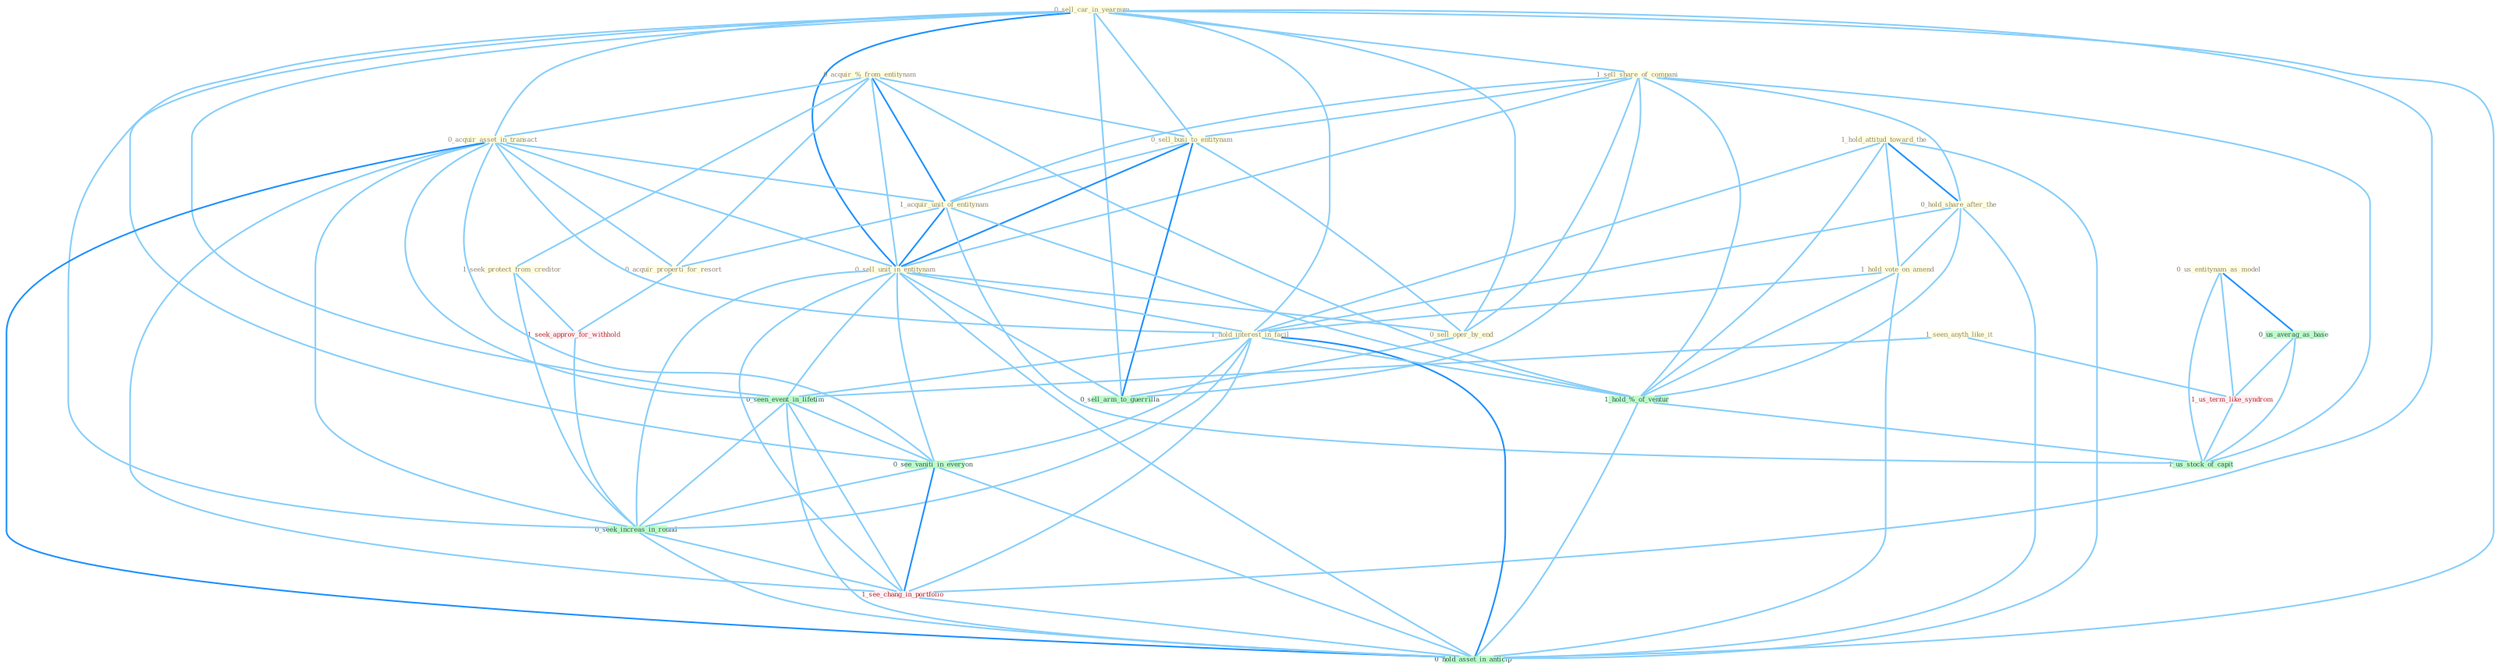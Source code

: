 Graph G{ 
    node
    [shape=polygon,style=filled,width=.5,height=.06,color="#BDFCC9",fixedsize=true,fontsize=4,
    fontcolor="#2f4f4f"];
    {node
    [color="#ffffe0", fontcolor="#8b7d6b"] "0_sell_car_in_yearnum " "0_acquir_%_from_entitynam " "1_sell_share_of_compani " "1_seek_protect_from_creditor " "1_hold_attitud_toward_the " "0_hold_share_after_the " "1_seen_anyth_like_it " "0_acquir_asset_in_transact " "0_sell_busi_to_entitynam " "1_acquir_unit_of_entitynam " "1_hold_vote_on_amend " "0_sell_unit_in_entitynam " "0_acquir_properti_for_resort " "0_us_entitynam_as_model " "0_sell_oper_by_end " "1_hold_interest_in_facil "}
{node [color="#fff0f5", fontcolor="#b22222"] "1_us_term_like_syndrom " "1_seek_approv_for_withhold " "1_see_chang_in_portfolio "}
edge [color="#B0E2FF"];

	"0_sell_car_in_yearnum " -- "1_sell_share_of_compani " [w="1", color="#87cefa" ];
	"0_sell_car_in_yearnum " -- "0_acquir_asset_in_transact " [w="1", color="#87cefa" ];
	"0_sell_car_in_yearnum " -- "0_sell_busi_to_entitynam " [w="1", color="#87cefa" ];
	"0_sell_car_in_yearnum " -- "0_sell_unit_in_entitynam " [w="2", color="#1e90ff" , len=0.8];
	"0_sell_car_in_yearnum " -- "0_sell_oper_by_end " [w="1", color="#87cefa" ];
	"0_sell_car_in_yearnum " -- "1_hold_interest_in_facil " [w="1", color="#87cefa" ];
	"0_sell_car_in_yearnum " -- "0_seen_event_in_lifetim " [w="1", color="#87cefa" ];
	"0_sell_car_in_yearnum " -- "0_see_vaniti_in_everyon " [w="1", color="#87cefa" ];
	"0_sell_car_in_yearnum " -- "0_sell_arm_to_guerrilla " [w="1", color="#87cefa" ];
	"0_sell_car_in_yearnum " -- "0_seek_increas_in_round " [w="1", color="#87cefa" ];
	"0_sell_car_in_yearnum " -- "1_see_chang_in_portfolio " [w="1", color="#87cefa" ];
	"0_sell_car_in_yearnum " -- "0_hold_asset_in_anticip " [w="1", color="#87cefa" ];
	"0_acquir_%_from_entitynam " -- "1_seek_protect_from_creditor " [w="1", color="#87cefa" ];
	"0_acquir_%_from_entitynam " -- "0_acquir_asset_in_transact " [w="1", color="#87cefa" ];
	"0_acquir_%_from_entitynam " -- "0_sell_busi_to_entitynam " [w="1", color="#87cefa" ];
	"0_acquir_%_from_entitynam " -- "1_acquir_unit_of_entitynam " [w="2", color="#1e90ff" , len=0.8];
	"0_acquir_%_from_entitynam " -- "0_sell_unit_in_entitynam " [w="1", color="#87cefa" ];
	"0_acquir_%_from_entitynam " -- "0_acquir_properti_for_resort " [w="1", color="#87cefa" ];
	"0_acquir_%_from_entitynam " -- "1_hold_%_of_ventur " [w="1", color="#87cefa" ];
	"1_sell_share_of_compani " -- "0_hold_share_after_the " [w="1", color="#87cefa" ];
	"1_sell_share_of_compani " -- "0_sell_busi_to_entitynam " [w="1", color="#87cefa" ];
	"1_sell_share_of_compani " -- "1_acquir_unit_of_entitynam " [w="1", color="#87cefa" ];
	"1_sell_share_of_compani " -- "0_sell_unit_in_entitynam " [w="1", color="#87cefa" ];
	"1_sell_share_of_compani " -- "0_sell_oper_by_end " [w="1", color="#87cefa" ];
	"1_sell_share_of_compani " -- "1_hold_%_of_ventur " [w="1", color="#87cefa" ];
	"1_sell_share_of_compani " -- "0_sell_arm_to_guerrilla " [w="1", color="#87cefa" ];
	"1_sell_share_of_compani " -- "1_us_stock_of_capit " [w="1", color="#87cefa" ];
	"1_seek_protect_from_creditor " -- "1_seek_approv_for_withhold " [w="1", color="#87cefa" ];
	"1_seek_protect_from_creditor " -- "0_seek_increas_in_round " [w="1", color="#87cefa" ];
	"1_hold_attitud_toward_the " -- "0_hold_share_after_the " [w="2", color="#1e90ff" , len=0.8];
	"1_hold_attitud_toward_the " -- "1_hold_vote_on_amend " [w="1", color="#87cefa" ];
	"1_hold_attitud_toward_the " -- "1_hold_interest_in_facil " [w="1", color="#87cefa" ];
	"1_hold_attitud_toward_the " -- "1_hold_%_of_ventur " [w="1", color="#87cefa" ];
	"1_hold_attitud_toward_the " -- "0_hold_asset_in_anticip " [w="1", color="#87cefa" ];
	"0_hold_share_after_the " -- "1_hold_vote_on_amend " [w="1", color="#87cefa" ];
	"0_hold_share_after_the " -- "1_hold_interest_in_facil " [w="1", color="#87cefa" ];
	"0_hold_share_after_the " -- "1_hold_%_of_ventur " [w="1", color="#87cefa" ];
	"0_hold_share_after_the " -- "0_hold_asset_in_anticip " [w="1", color="#87cefa" ];
	"1_seen_anyth_like_it " -- "0_seen_event_in_lifetim " [w="1", color="#87cefa" ];
	"1_seen_anyth_like_it " -- "1_us_term_like_syndrom " [w="1", color="#87cefa" ];
	"0_acquir_asset_in_transact " -- "1_acquir_unit_of_entitynam " [w="1", color="#87cefa" ];
	"0_acquir_asset_in_transact " -- "0_sell_unit_in_entitynam " [w="1", color="#87cefa" ];
	"0_acquir_asset_in_transact " -- "0_acquir_properti_for_resort " [w="1", color="#87cefa" ];
	"0_acquir_asset_in_transact " -- "1_hold_interest_in_facil " [w="1", color="#87cefa" ];
	"0_acquir_asset_in_transact " -- "0_seen_event_in_lifetim " [w="1", color="#87cefa" ];
	"0_acquir_asset_in_transact " -- "0_see_vaniti_in_everyon " [w="1", color="#87cefa" ];
	"0_acquir_asset_in_transact " -- "0_seek_increas_in_round " [w="1", color="#87cefa" ];
	"0_acquir_asset_in_transact " -- "1_see_chang_in_portfolio " [w="1", color="#87cefa" ];
	"0_acquir_asset_in_transact " -- "0_hold_asset_in_anticip " [w="2", color="#1e90ff" , len=0.8];
	"0_sell_busi_to_entitynam " -- "1_acquir_unit_of_entitynam " [w="1", color="#87cefa" ];
	"0_sell_busi_to_entitynam " -- "0_sell_unit_in_entitynam " [w="2", color="#1e90ff" , len=0.8];
	"0_sell_busi_to_entitynam " -- "0_sell_oper_by_end " [w="1", color="#87cefa" ];
	"0_sell_busi_to_entitynam " -- "0_sell_arm_to_guerrilla " [w="2", color="#1e90ff" , len=0.8];
	"1_acquir_unit_of_entitynam " -- "0_sell_unit_in_entitynam " [w="2", color="#1e90ff" , len=0.8];
	"1_acquir_unit_of_entitynam " -- "0_acquir_properti_for_resort " [w="1", color="#87cefa" ];
	"1_acquir_unit_of_entitynam " -- "1_hold_%_of_ventur " [w="1", color="#87cefa" ];
	"1_acquir_unit_of_entitynam " -- "1_us_stock_of_capit " [w="1", color="#87cefa" ];
	"1_hold_vote_on_amend " -- "1_hold_interest_in_facil " [w="1", color="#87cefa" ];
	"1_hold_vote_on_amend " -- "1_hold_%_of_ventur " [w="1", color="#87cefa" ];
	"1_hold_vote_on_amend " -- "0_hold_asset_in_anticip " [w="1", color="#87cefa" ];
	"0_sell_unit_in_entitynam " -- "0_sell_oper_by_end " [w="1", color="#87cefa" ];
	"0_sell_unit_in_entitynam " -- "1_hold_interest_in_facil " [w="1", color="#87cefa" ];
	"0_sell_unit_in_entitynam " -- "0_seen_event_in_lifetim " [w="1", color="#87cefa" ];
	"0_sell_unit_in_entitynam " -- "0_see_vaniti_in_everyon " [w="1", color="#87cefa" ];
	"0_sell_unit_in_entitynam " -- "0_sell_arm_to_guerrilla " [w="1", color="#87cefa" ];
	"0_sell_unit_in_entitynam " -- "0_seek_increas_in_round " [w="1", color="#87cefa" ];
	"0_sell_unit_in_entitynam " -- "1_see_chang_in_portfolio " [w="1", color="#87cefa" ];
	"0_sell_unit_in_entitynam " -- "0_hold_asset_in_anticip " [w="1", color="#87cefa" ];
	"0_acquir_properti_for_resort " -- "1_seek_approv_for_withhold " [w="1", color="#87cefa" ];
	"0_us_entitynam_as_model " -- "0_us_averag_as_base " [w="2", color="#1e90ff" , len=0.8];
	"0_us_entitynam_as_model " -- "1_us_term_like_syndrom " [w="1", color="#87cefa" ];
	"0_us_entitynam_as_model " -- "1_us_stock_of_capit " [w="1", color="#87cefa" ];
	"0_sell_oper_by_end " -- "0_sell_arm_to_guerrilla " [w="1", color="#87cefa" ];
	"1_hold_interest_in_facil " -- "0_seen_event_in_lifetim " [w="1", color="#87cefa" ];
	"1_hold_interest_in_facil " -- "1_hold_%_of_ventur " [w="1", color="#87cefa" ];
	"1_hold_interest_in_facil " -- "0_see_vaniti_in_everyon " [w="1", color="#87cefa" ];
	"1_hold_interest_in_facil " -- "0_seek_increas_in_round " [w="1", color="#87cefa" ];
	"1_hold_interest_in_facil " -- "1_see_chang_in_portfolio " [w="1", color="#87cefa" ];
	"1_hold_interest_in_facil " -- "0_hold_asset_in_anticip " [w="2", color="#1e90ff" , len=0.8];
	"0_seen_event_in_lifetim " -- "0_see_vaniti_in_everyon " [w="1", color="#87cefa" ];
	"0_seen_event_in_lifetim " -- "0_seek_increas_in_round " [w="1", color="#87cefa" ];
	"0_seen_event_in_lifetim " -- "1_see_chang_in_portfolio " [w="1", color="#87cefa" ];
	"0_seen_event_in_lifetim " -- "0_hold_asset_in_anticip " [w="1", color="#87cefa" ];
	"0_us_averag_as_base " -- "1_us_term_like_syndrom " [w="1", color="#87cefa" ];
	"0_us_averag_as_base " -- "1_us_stock_of_capit " [w="1", color="#87cefa" ];
	"1_us_term_like_syndrom " -- "1_us_stock_of_capit " [w="1", color="#87cefa" ];
	"1_seek_approv_for_withhold " -- "0_seek_increas_in_round " [w="1", color="#87cefa" ];
	"1_hold_%_of_ventur " -- "1_us_stock_of_capit " [w="1", color="#87cefa" ];
	"1_hold_%_of_ventur " -- "0_hold_asset_in_anticip " [w="1", color="#87cefa" ];
	"0_see_vaniti_in_everyon " -- "0_seek_increas_in_round " [w="1", color="#87cefa" ];
	"0_see_vaniti_in_everyon " -- "1_see_chang_in_portfolio " [w="2", color="#1e90ff" , len=0.8];
	"0_see_vaniti_in_everyon " -- "0_hold_asset_in_anticip " [w="1", color="#87cefa" ];
	"0_seek_increas_in_round " -- "1_see_chang_in_portfolio " [w="1", color="#87cefa" ];
	"0_seek_increas_in_round " -- "0_hold_asset_in_anticip " [w="1", color="#87cefa" ];
	"1_see_chang_in_portfolio " -- "0_hold_asset_in_anticip " [w="1", color="#87cefa" ];
}